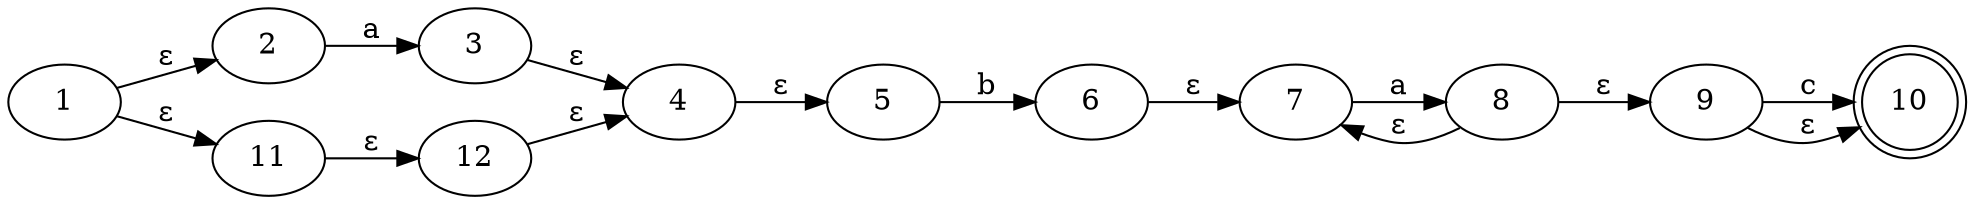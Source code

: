 digraph "(a|ε).b.(a+).c?NFA" {
	rankdir=LR
	1 [label=1]
	1 -> 2 [label="ε"]
	1 -> 11 [label="ε"]
	2 [label=2]
	2 -> 3 [label=a]
	3 [label=3]
	3 -> 4 [label="ε"]
	4 [label=4]
	4 -> 5 [label="ε"]
	5 [label=5]
	5 -> 6 [label=b]
	6 [label=6]
	6 -> 7 [label="ε"]
	7 [label=7]
	7 -> 8 [label=a]
	8 [label=8]
	8 -> 7 [label="ε"]
	8 -> 9 [label="ε"]
	9 [label=9]
	9 -> 10 [label=c]
	9 -> 10 [label="ε"]
	10 [label=10 shape=doublecircle]
	11 [label=11]
	11 -> 12 [label="ε"]
	12 [label=12]
	12 -> 4 [label="ε"]
}
